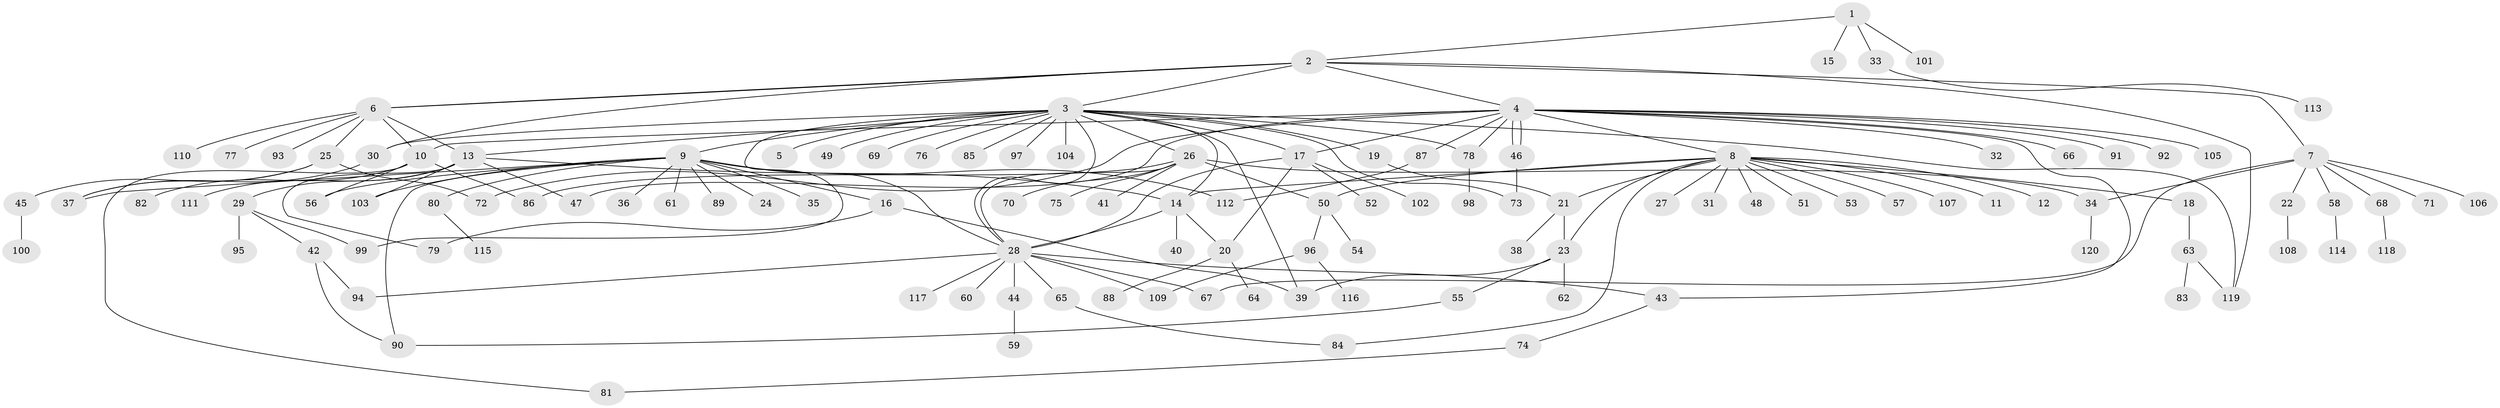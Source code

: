 // coarse degree distribution, {4: 0.043478260869565216, 8: 0.03260869565217391, 20: 0.021739130434782608, 1: 0.5869565217391305, 10: 0.010869565217391304, 18: 0.021739130434782608, 15: 0.010869565217391304, 5: 0.03260869565217391, 3: 0.06521739130434782, 2: 0.17391304347826086}
// Generated by graph-tools (version 1.1) at 2025/51/02/27/25 19:51:56]
// undirected, 120 vertices, 160 edges
graph export_dot {
graph [start="1"]
  node [color=gray90,style=filled];
  1;
  2;
  3;
  4;
  5;
  6;
  7;
  8;
  9;
  10;
  11;
  12;
  13;
  14;
  15;
  16;
  17;
  18;
  19;
  20;
  21;
  22;
  23;
  24;
  25;
  26;
  27;
  28;
  29;
  30;
  31;
  32;
  33;
  34;
  35;
  36;
  37;
  38;
  39;
  40;
  41;
  42;
  43;
  44;
  45;
  46;
  47;
  48;
  49;
  50;
  51;
  52;
  53;
  54;
  55;
  56;
  57;
  58;
  59;
  60;
  61;
  62;
  63;
  64;
  65;
  66;
  67;
  68;
  69;
  70;
  71;
  72;
  73;
  74;
  75;
  76;
  77;
  78;
  79;
  80;
  81;
  82;
  83;
  84;
  85;
  86;
  87;
  88;
  89;
  90;
  91;
  92;
  93;
  94;
  95;
  96;
  97;
  98;
  99;
  100;
  101;
  102;
  103;
  104;
  105;
  106;
  107;
  108;
  109;
  110;
  111;
  112;
  113;
  114;
  115;
  116;
  117;
  118;
  119;
  120;
  1 -- 2;
  1 -- 15;
  1 -- 33;
  1 -- 101;
  2 -- 3;
  2 -- 4;
  2 -- 6;
  2 -- 6;
  2 -- 7;
  2 -- 30;
  2 -- 119;
  3 -- 5;
  3 -- 9;
  3 -- 13;
  3 -- 14;
  3 -- 17;
  3 -- 19;
  3 -- 26;
  3 -- 28;
  3 -- 30;
  3 -- 39;
  3 -- 49;
  3 -- 69;
  3 -- 73;
  3 -- 76;
  3 -- 78;
  3 -- 85;
  3 -- 97;
  3 -- 99;
  3 -- 104;
  3 -- 119;
  4 -- 8;
  4 -- 10;
  4 -- 17;
  4 -- 32;
  4 -- 43;
  4 -- 46;
  4 -- 46;
  4 -- 47;
  4 -- 66;
  4 -- 72;
  4 -- 78;
  4 -- 87;
  4 -- 91;
  4 -- 92;
  4 -- 105;
  6 -- 10;
  6 -- 13;
  6 -- 25;
  6 -- 77;
  6 -- 93;
  6 -- 110;
  7 -- 22;
  7 -- 34;
  7 -- 58;
  7 -- 67;
  7 -- 68;
  7 -- 71;
  7 -- 106;
  8 -- 11;
  8 -- 12;
  8 -- 14;
  8 -- 18;
  8 -- 21;
  8 -- 23;
  8 -- 27;
  8 -- 31;
  8 -- 48;
  8 -- 50;
  8 -- 51;
  8 -- 53;
  8 -- 57;
  8 -- 84;
  8 -- 107;
  9 -- 16;
  9 -- 24;
  9 -- 28;
  9 -- 35;
  9 -- 36;
  9 -- 37;
  9 -- 56;
  9 -- 61;
  9 -- 80;
  9 -- 89;
  9 -- 90;
  9 -- 103;
  9 -- 112;
  10 -- 56;
  10 -- 81;
  10 -- 82;
  10 -- 86;
  13 -- 14;
  13 -- 29;
  13 -- 47;
  13 -- 79;
  13 -- 103;
  13 -- 111;
  14 -- 20;
  14 -- 28;
  14 -- 40;
  16 -- 39;
  16 -- 79;
  17 -- 20;
  17 -- 28;
  17 -- 52;
  17 -- 102;
  18 -- 63;
  19 -- 21;
  20 -- 64;
  20 -- 88;
  21 -- 23;
  21 -- 38;
  22 -- 108;
  23 -- 39;
  23 -- 55;
  23 -- 62;
  25 -- 37;
  25 -- 45;
  25 -- 72;
  26 -- 28;
  26 -- 34;
  26 -- 41;
  26 -- 50;
  26 -- 70;
  26 -- 75;
  26 -- 86;
  28 -- 43;
  28 -- 44;
  28 -- 60;
  28 -- 65;
  28 -- 67;
  28 -- 94;
  28 -- 109;
  28 -- 117;
  29 -- 42;
  29 -- 95;
  29 -- 99;
  30 -- 37;
  33 -- 113;
  34 -- 120;
  42 -- 90;
  42 -- 94;
  43 -- 74;
  44 -- 59;
  45 -- 100;
  46 -- 73;
  50 -- 54;
  50 -- 96;
  55 -- 90;
  58 -- 114;
  63 -- 83;
  63 -- 119;
  65 -- 84;
  68 -- 118;
  74 -- 81;
  78 -- 98;
  80 -- 115;
  87 -- 112;
  96 -- 109;
  96 -- 116;
}
